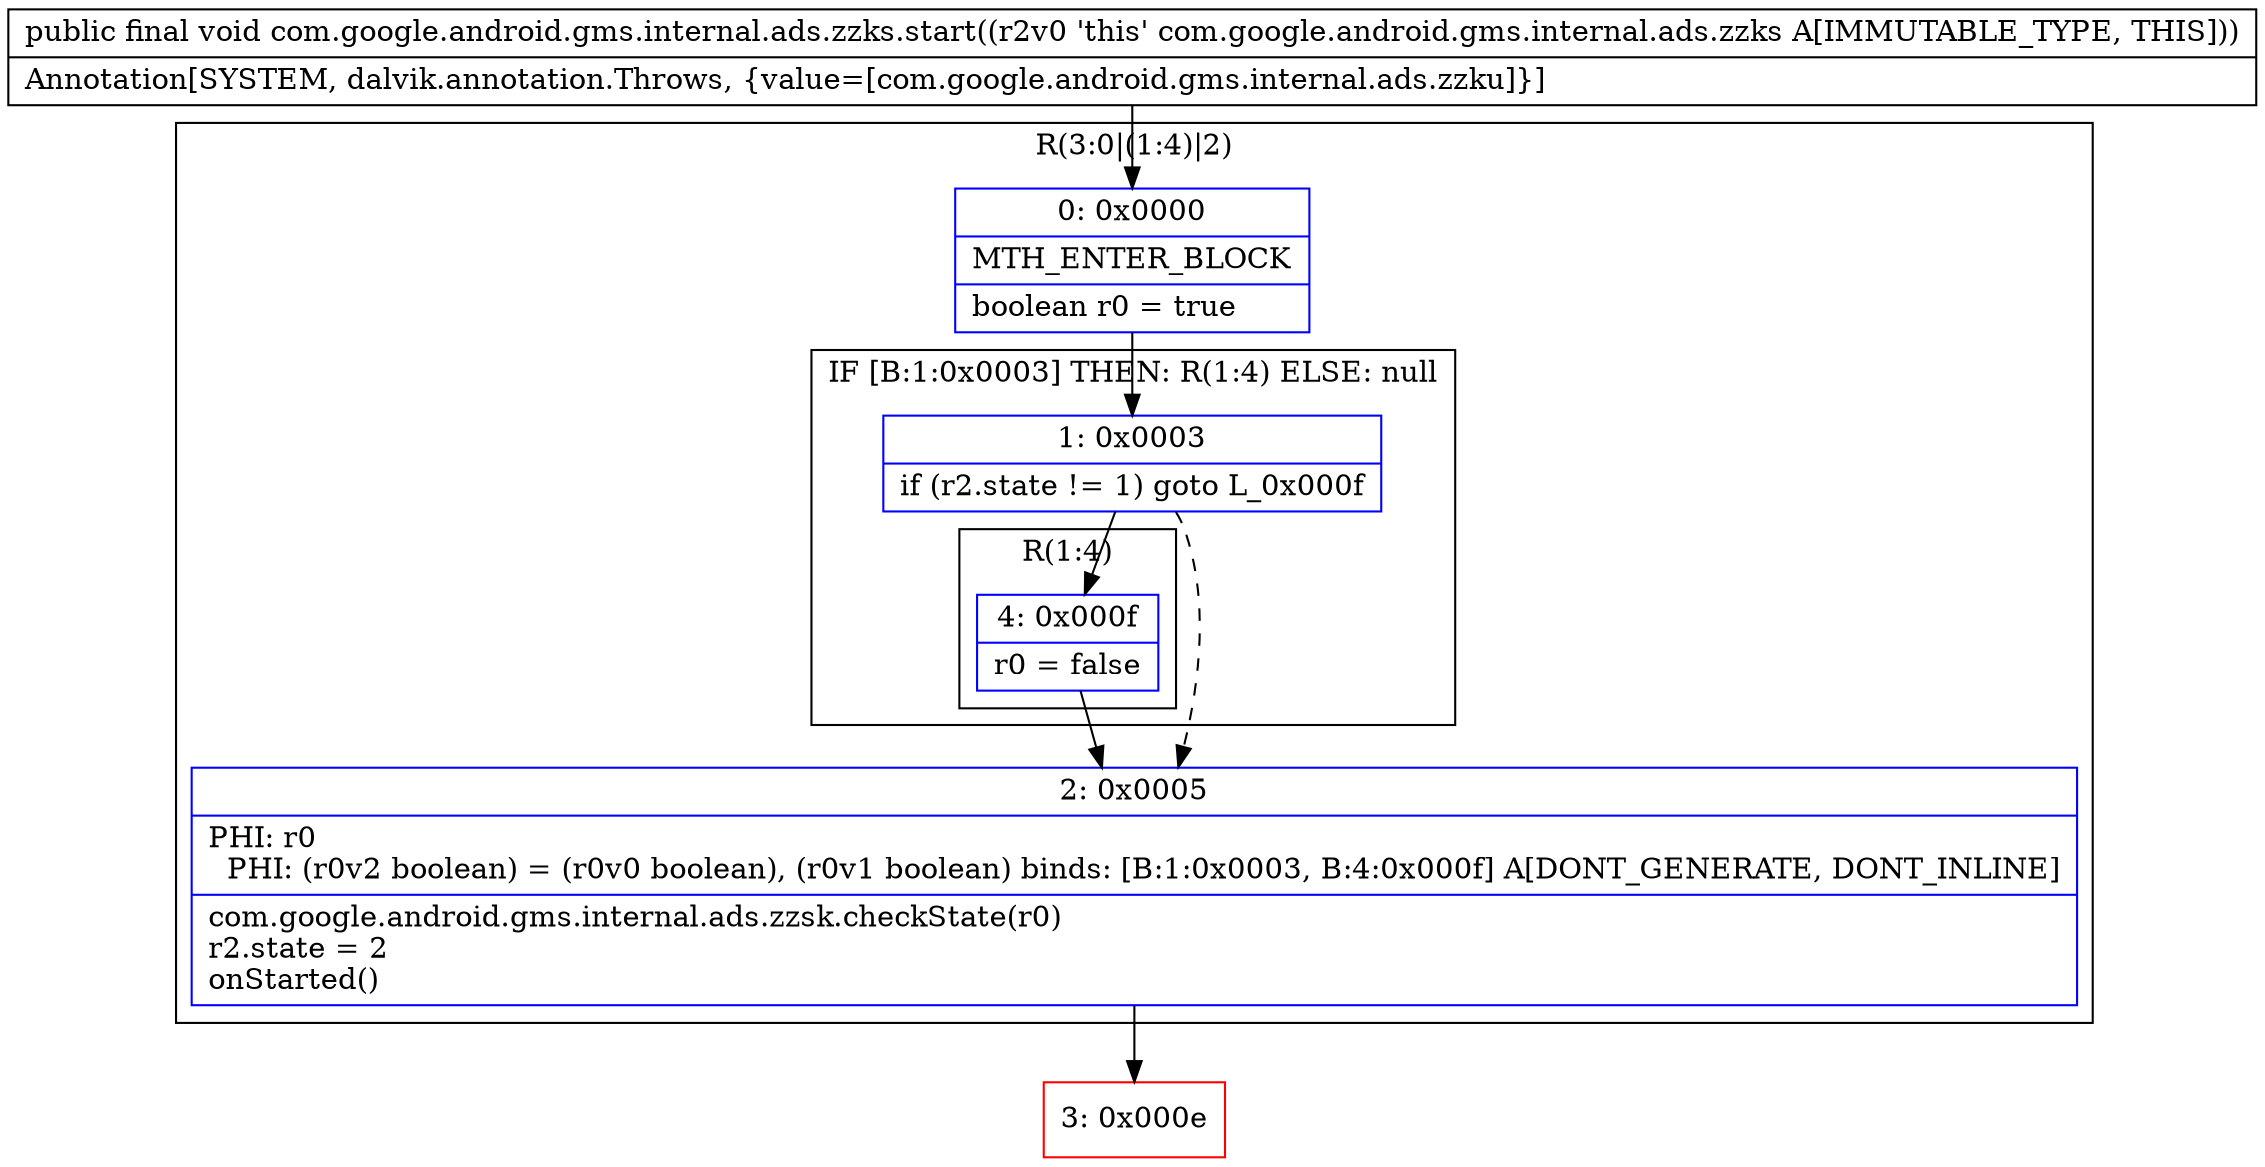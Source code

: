 digraph "CFG forcom.google.android.gms.internal.ads.zzks.start()V" {
subgraph cluster_Region_1630727168 {
label = "R(3:0|(1:4)|2)";
node [shape=record,color=blue];
Node_0 [shape=record,label="{0\:\ 0x0000|MTH_ENTER_BLOCK\l|boolean r0 = true\l}"];
subgraph cluster_IfRegion_175555866 {
label = "IF [B:1:0x0003] THEN: R(1:4) ELSE: null";
node [shape=record,color=blue];
Node_1 [shape=record,label="{1\:\ 0x0003|if (r2.state != 1) goto L_0x000f\l}"];
subgraph cluster_Region_1832514915 {
label = "R(1:4)";
node [shape=record,color=blue];
Node_4 [shape=record,label="{4\:\ 0x000f|r0 = false\l}"];
}
}
Node_2 [shape=record,label="{2\:\ 0x0005|PHI: r0 \l  PHI: (r0v2 boolean) = (r0v0 boolean), (r0v1 boolean) binds: [B:1:0x0003, B:4:0x000f] A[DONT_GENERATE, DONT_INLINE]\l|com.google.android.gms.internal.ads.zzsk.checkState(r0)\lr2.state = 2\lonStarted()\l}"];
}
Node_3 [shape=record,color=red,label="{3\:\ 0x000e}"];
MethodNode[shape=record,label="{public final void com.google.android.gms.internal.ads.zzks.start((r2v0 'this' com.google.android.gms.internal.ads.zzks A[IMMUTABLE_TYPE, THIS]))  | Annotation[SYSTEM, dalvik.annotation.Throws, \{value=[com.google.android.gms.internal.ads.zzku]\}]\l}"];
MethodNode -> Node_0;
Node_0 -> Node_1;
Node_1 -> Node_2[style=dashed];
Node_1 -> Node_4;
Node_4 -> Node_2;
Node_2 -> Node_3;
}

